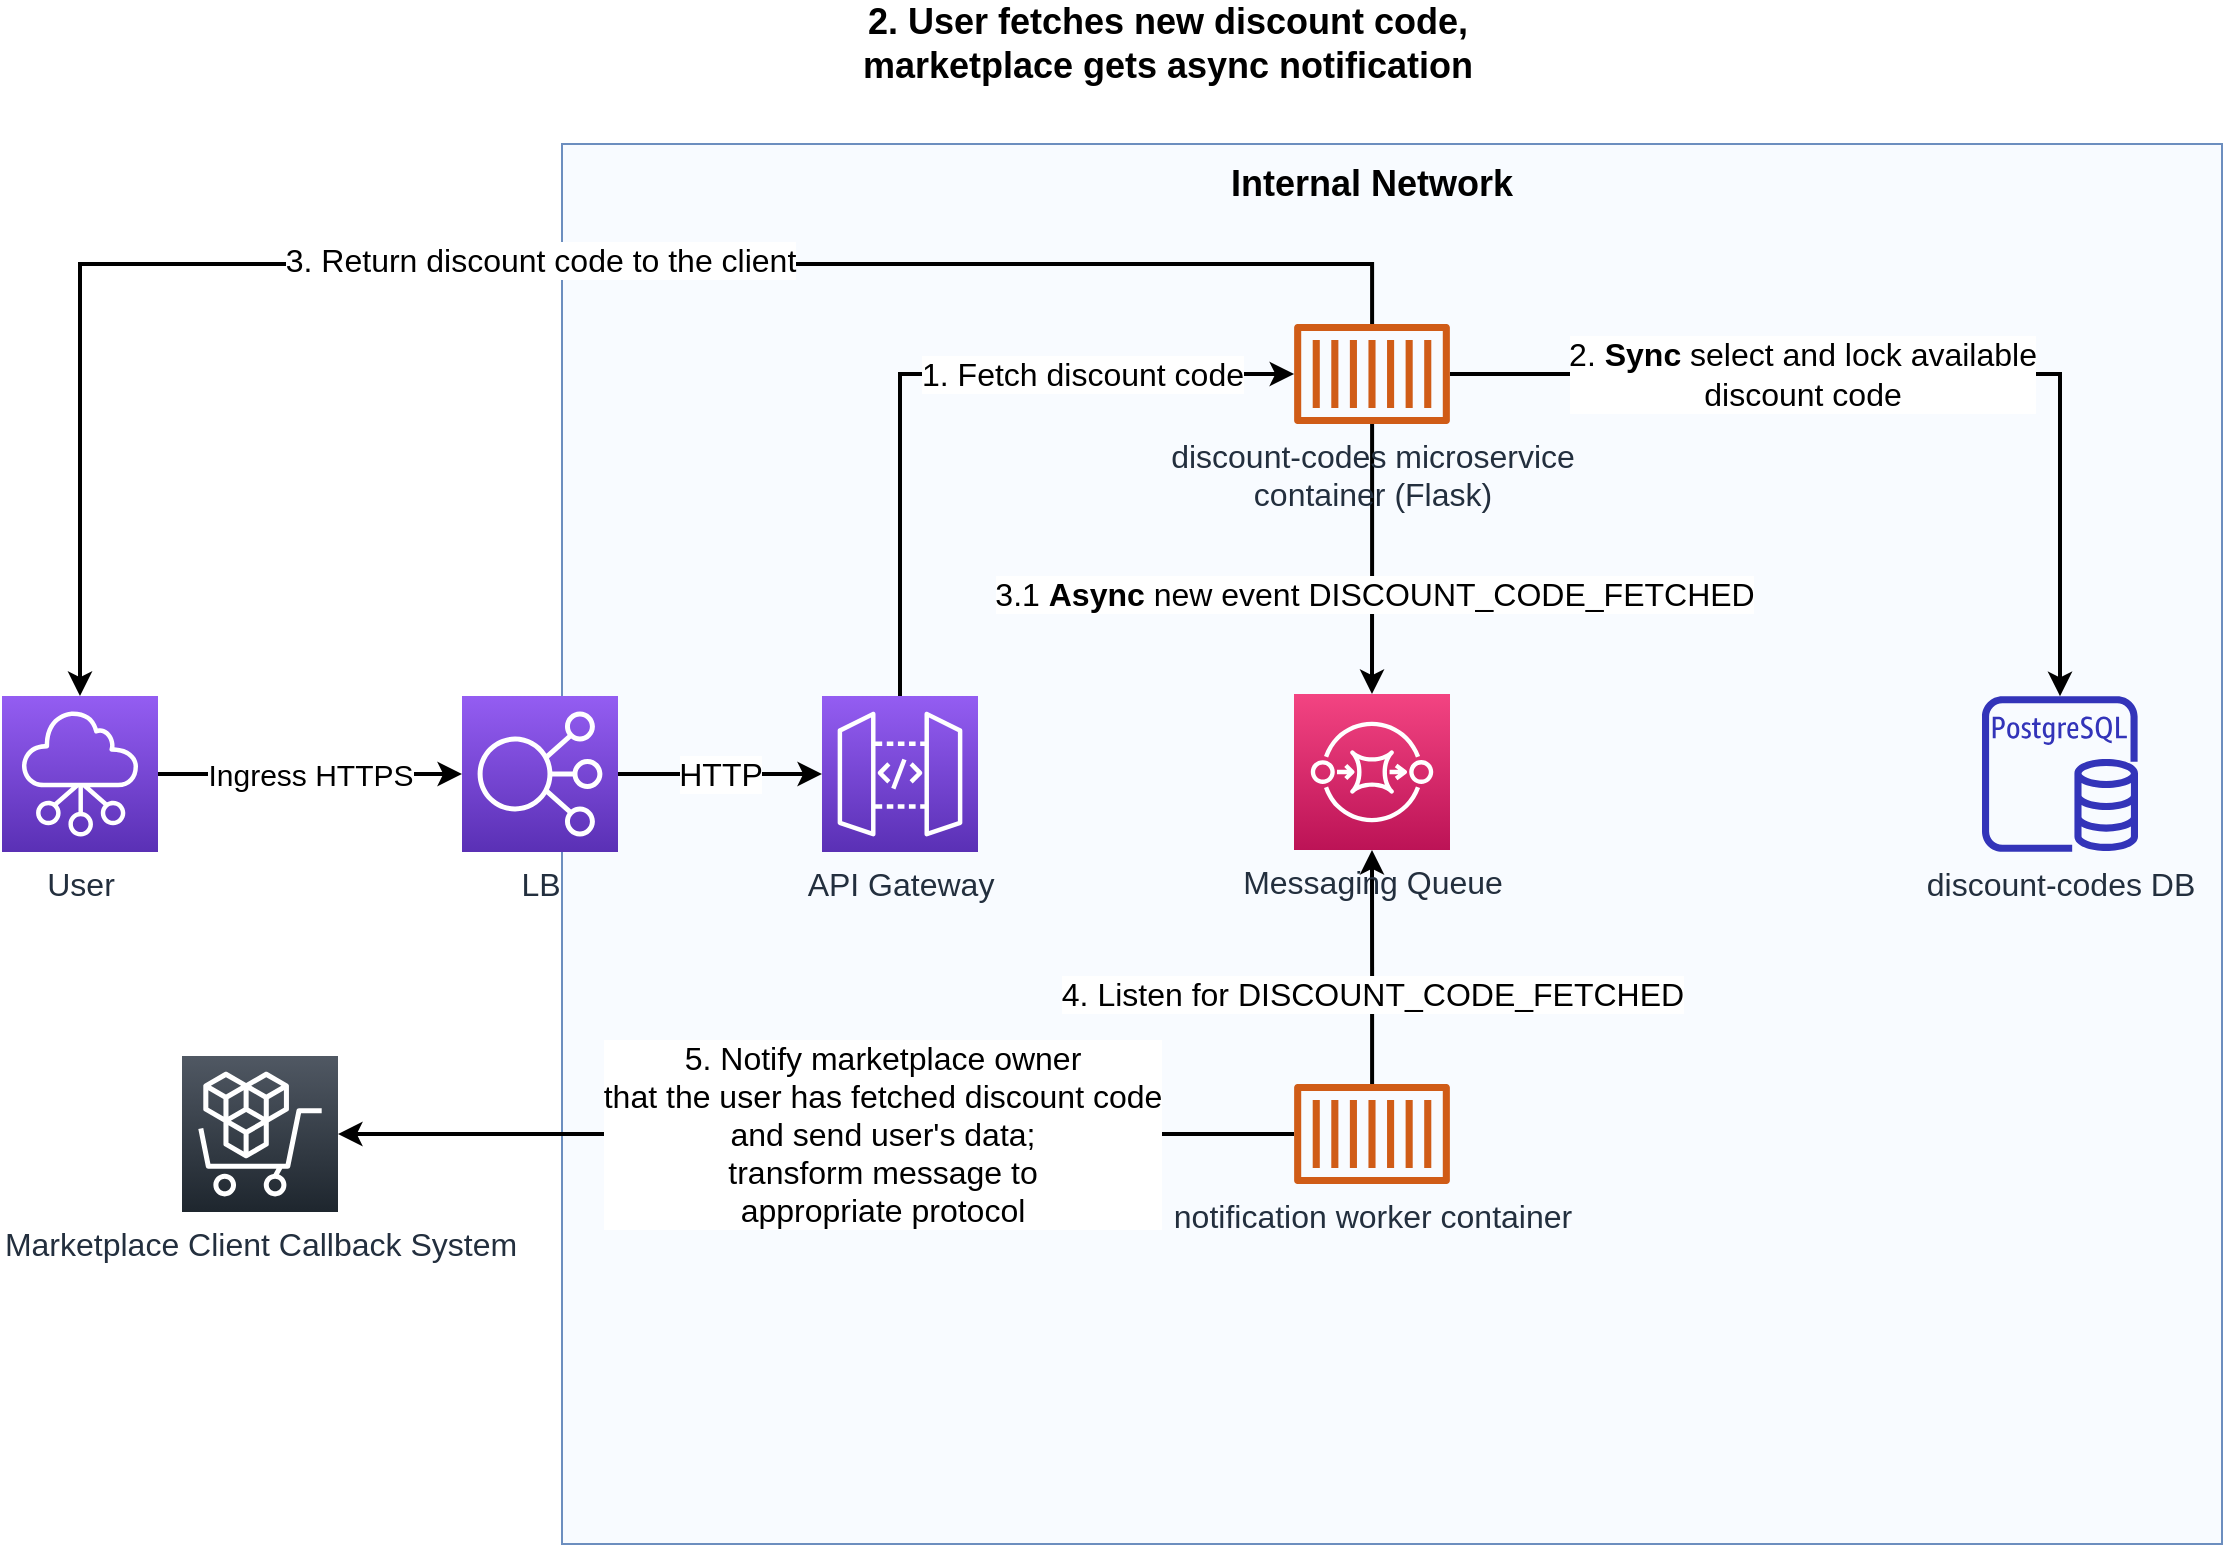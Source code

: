 <mxfile version="14.6.13" type="device"><diagram id="8v5F3ph7WVBtLIJj3nj5" name="Page-1"><mxGraphModel dx="1550" dy="895" grid="1" gridSize="10" guides="1" tooltips="1" connect="1" arrows="1" fold="1" page="1" pageScale="1" pageWidth="1169" pageHeight="827" math="0" shadow="0"><root><mxCell id="0"/><mxCell id="1" parent="0"/><mxCell id="0HoKelpQYjPxg6-VdLwy-9" value="" style="whiteSpace=wrap;html=1;fillColor=#dae8fc;strokeColor=#6c8ebf;fillOpacity=20;imageAspect=0;" parent="1" vertex="1"><mxGeometry x="320" y="100" width="830" height="700" as="geometry"/></mxCell><mxCell id="0HoKelpQYjPxg6-VdLwy-38" style="edgeStyle=orthogonalEdgeStyle;rounded=0;orthogonalLoop=1;jettySize=auto;html=1;entryX=0.5;entryY=1;entryDx=0;entryDy=0;entryPerimeter=0;fontSize=16;strokeWidth=2;" parent="1" source="0HoKelpQYjPxg6-VdLwy-32" target="0HoKelpQYjPxg6-VdLwy-29" edge="1"><mxGeometry relative="1" as="geometry"/></mxCell><mxCell id="0HoKelpQYjPxg6-VdLwy-40" value="4. Listen for DISCOUNT_CODE_FETCHED" style="edgeLabel;html=1;align=center;verticalAlign=middle;resizable=0;points=[];fontSize=16;" parent="0HoKelpQYjPxg6-VdLwy-38" vertex="1" connectable="0"><mxGeometry x="-0.224" y="1" relative="1" as="geometry"><mxPoint x="1" as="offset"/></mxGeometry></mxCell><mxCell id="0HoKelpQYjPxg6-VdLwy-18" style="edgeStyle=orthogonalEdgeStyle;rounded=0;orthogonalLoop=1;jettySize=auto;html=1;fontSize=16;strokeWidth=2;" parent="1" source="0HoKelpQYjPxg6-VdLwy-1" target="0HoKelpQYjPxg6-VdLwy-7" edge="1"><mxGeometry relative="1" as="geometry"><Array as="points"><mxPoint x="489" y="215"/></Array></mxGeometry></mxCell><mxCell id="0HoKelpQYjPxg6-VdLwy-26" value="1. Fetch discount code" style="edgeLabel;html=1;align=center;verticalAlign=middle;resizable=0;points=[];fontSize=16;" parent="0HoKelpQYjPxg6-VdLwy-18" vertex="1" connectable="0"><mxGeometry x="-0.277" relative="1" as="geometry"><mxPoint x="91" y="-32" as="offset"/></mxGeometry></mxCell><mxCell id="0HoKelpQYjPxg6-VdLwy-1" value="&lt;font style=&quot;font-size: 16px&quot;&gt;API Gateway&lt;/font&gt;" style="points=[[0,0,0],[0.25,0,0],[0.5,0,0],[0.75,0,0],[1,0,0],[0,1,0],[0.25,1,0],[0.5,1,0],[0.75,1,0],[1,1,0],[0,0.25,0],[0,0.5,0],[0,0.75,0],[1,0.25,0],[1,0.5,0],[1,0.75,0]];outlineConnect=0;fontColor=#232F3E;gradientColor=#945DF2;gradientDirection=north;fillColor=#5A30B5;strokeColor=#ffffff;dashed=0;verticalLabelPosition=bottom;verticalAlign=top;align=center;html=1;fontSize=12;fontStyle=0;aspect=fixed;shape=mxgraph.aws4.resourceIcon;resIcon=mxgraph.aws4.api_gateway;" parent="1" vertex="1"><mxGeometry x="450" y="376" width="78" height="78" as="geometry"/></mxCell><mxCell id="0HoKelpQYjPxg6-VdLwy-13" value="&lt;font style=&quot;font-size: 16px&quot;&gt;HTTP&lt;/font&gt;" style="edgeStyle=orthogonalEdgeStyle;rounded=0;orthogonalLoop=1;jettySize=auto;html=1;strokeWidth=2;" parent="1" source="0HoKelpQYjPxg6-VdLwy-2" target="0HoKelpQYjPxg6-VdLwy-1" edge="1"><mxGeometry relative="1" as="geometry"/></mxCell><mxCell id="0HoKelpQYjPxg6-VdLwy-2" value="&lt;font style=&quot;font-size: 16px&quot;&gt;LB&lt;/font&gt;" style="points=[[0,0,0],[0.25,0,0],[0.5,0,0],[0.75,0,0],[1,0,0],[0,1,0],[0.25,1,0],[0.5,1,0],[0.75,1,0],[1,1,0],[0,0.25,0],[0,0.5,0],[0,0.75,0],[1,0.25,0],[1,0.5,0],[1,0.75,0]];outlineConnect=0;fontColor=#232F3E;gradientColor=#945DF2;gradientDirection=north;fillColor=#5A30B5;strokeColor=#ffffff;dashed=0;verticalLabelPosition=bottom;verticalAlign=top;align=center;html=1;fontSize=12;fontStyle=0;aspect=fixed;shape=mxgraph.aws4.resourceIcon;resIcon=mxgraph.aws4.elastic_load_balancing;" parent="1" vertex="1"><mxGeometry x="270" y="376" width="78" height="78" as="geometry"/></mxCell><mxCell id="0HoKelpQYjPxg6-VdLwy-5" value="&lt;font style=&quot;font-size: 16px&quot;&gt;discount-codes DB&lt;/font&gt;" style="outlineConnect=0;fontColor=#232F3E;gradientColor=none;fillColor=#3334B9;strokeColor=none;dashed=0;verticalLabelPosition=bottom;verticalAlign=top;align=center;html=1;fontSize=12;fontStyle=0;aspect=fixed;pointerEvents=1;shape=mxgraph.aws4.rds_postgresql_instance;" parent="1" vertex="1"><mxGeometry x="1030" y="376" width="78" height="78" as="geometry"/></mxCell><mxCell id="0HoKelpQYjPxg6-VdLwy-23" style="edgeStyle=orthogonalEdgeStyle;rounded=0;orthogonalLoop=1;jettySize=auto;html=1;fontSize=16;strokeWidth=2;" parent="1" source="0HoKelpQYjPxg6-VdLwy-7" target="0HoKelpQYjPxg6-VdLwy-5" edge="1"><mxGeometry relative="1" as="geometry"/></mxCell><mxCell id="0HoKelpQYjPxg6-VdLwy-27" value="2. &lt;b&gt;Sync &lt;/b&gt;select and lock available&lt;br&gt;discount code" style="edgeLabel;html=1;align=center;verticalAlign=middle;resizable=0;points=[];fontSize=16;" parent="0HoKelpQYjPxg6-VdLwy-23" vertex="1" connectable="0"><mxGeometry x="-0.207" relative="1" as="geometry"><mxPoint x="-9" as="offset"/></mxGeometry></mxCell><mxCell id="0HoKelpQYjPxg6-VdLwy-33" value="" style="edgeStyle=orthogonalEdgeStyle;rounded=0;orthogonalLoop=1;jettySize=auto;html=1;fontSize=16;strokeWidth=2;" parent="1" source="0HoKelpQYjPxg6-VdLwy-7" target="0HoKelpQYjPxg6-VdLwy-29" edge="1"><mxGeometry relative="1" as="geometry"/></mxCell><mxCell id="0HoKelpQYjPxg6-VdLwy-34" value="3.1&amp;nbsp;&lt;b&gt;Async &lt;/b&gt;new event DISCOUNT_CODE_FETCHED" style="edgeLabel;html=1;align=center;verticalAlign=middle;resizable=0;points=[];fontSize=16;" parent="0HoKelpQYjPxg6-VdLwy-33" vertex="1" connectable="0"><mxGeometry x="0.249" y="1" relative="1" as="geometry"><mxPoint as="offset"/></mxGeometry></mxCell><mxCell id="0HoKelpQYjPxg6-VdLwy-12" value="&lt;font style=&quot;font-size: 15px&quot;&gt;Ingress HTTPS&lt;/font&gt;" style="edgeStyle=orthogonalEdgeStyle;rounded=0;orthogonalLoop=1;jettySize=auto;html=1;strokeWidth=2;" parent="1" source="0HoKelpQYjPxg6-VdLwy-8" target="0HoKelpQYjPxg6-VdLwy-2" edge="1"><mxGeometry relative="1" as="geometry"/></mxCell><mxCell id="0HoKelpQYjPxg6-VdLwy-8" value="&lt;font style=&quot;font-size: 16px&quot;&gt;User&lt;br&gt;&lt;/font&gt;" style="points=[[0,0,0],[0.25,0,0],[0.5,0,0],[0.75,0,0],[1,0,0],[0,1,0],[0.25,1,0],[0.5,1,0],[0.75,1,0],[1,1,0],[0,0.25,0],[0,0.5,0],[0,0.75,0],[1,0.25,0],[1,0.5,0],[1,0.75,0]];outlineConnect=0;fontColor=#232F3E;gradientColor=#945DF2;gradientDirection=north;fillColor=#5A30B5;strokeColor=#ffffff;dashed=0;verticalLabelPosition=bottom;verticalAlign=top;align=center;html=1;fontSize=12;fontStyle=0;aspect=fixed;shape=mxgraph.aws4.resourceIcon;resIcon=mxgraph.aws4.networking_and_content_delivery;" parent="1" vertex="1"><mxGeometry x="40" y="376" width="78" height="78" as="geometry"/></mxCell><mxCell id="0HoKelpQYjPxg6-VdLwy-11" value="&lt;b&gt;&lt;font style=&quot;font-size: 18px&quot;&gt;Internal Network&lt;/font&gt;&lt;/b&gt;" style="text;html=1;strokeColor=none;fillColor=none;align=center;verticalAlign=middle;whiteSpace=wrap;rounded=0;" parent="1" vertex="1"><mxGeometry x="630" y="100" width="190" height="40" as="geometry"/></mxCell><mxCell id="0HoKelpQYjPxg6-VdLwy-24" value="&lt;span style=&quot;font-size: 18px&quot;&gt;&lt;b&gt;2. User fetches new discount code,&lt;br&gt;marketplace gets async notification&lt;br&gt;&lt;/b&gt;&lt;/span&gt;" style="text;html=1;strokeColor=none;fillColor=none;align=center;verticalAlign=middle;whiteSpace=wrap;rounded=0;" parent="1" vertex="1"><mxGeometry x="348" y="30" width="550" height="40" as="geometry"/></mxCell><mxCell id="0HoKelpQYjPxg6-VdLwy-42" style="edgeStyle=orthogonalEdgeStyle;rounded=0;orthogonalLoop=1;jettySize=auto;html=1;entryX=1;entryY=0.5;entryDx=0;entryDy=0;entryPerimeter=0;fontSize=16;strokeWidth=2;" parent="1" source="0HoKelpQYjPxg6-VdLwy-32" target="0HoKelpQYjPxg6-VdLwy-41" edge="1"><mxGeometry relative="1" as="geometry"/></mxCell><mxCell id="0HoKelpQYjPxg6-VdLwy-43" value="5. Notify marketplace owner&lt;br&gt;that the user has fetched discount code&lt;br&gt;and send user's data;&lt;br&gt;transform message to&lt;br&gt;appropriate protocol" style="edgeLabel;html=1;align=center;verticalAlign=middle;resizable=0;points=[];fontSize=16;" parent="0HoKelpQYjPxg6-VdLwy-42" vertex="1" connectable="0"><mxGeometry x="0.064" y="2" relative="1" as="geometry"><mxPoint x="48" y="-2" as="offset"/></mxGeometry></mxCell><mxCell id="0HoKelpQYjPxg6-VdLwy-32" value="&lt;font style=&quot;font-size: 16px&quot;&gt;notification worker container&lt;/font&gt;" style="outlineConnect=0;fontColor=#232F3E;gradientColor=none;fillColor=#D05C17;strokeColor=none;dashed=0;verticalLabelPosition=bottom;verticalAlign=top;align=center;html=1;fontSize=12;fontStyle=0;aspect=fixed;pointerEvents=1;shape=mxgraph.aws4.container_1;" parent="1" vertex="1"><mxGeometry x="686" y="570" width="78" height="50" as="geometry"/></mxCell><mxCell id="0HoKelpQYjPxg6-VdLwy-29" value="&lt;font style=&quot;font-size: 16px&quot;&gt;Messaging Queue&lt;/font&gt;" style="points=[[0,0,0],[0.25,0,0],[0.5,0,0],[0.75,0,0],[1,0,0],[0,1,0],[0.25,1,0],[0.5,1,0],[0.75,1,0],[1,1,0],[0,0.25,0],[0,0.5,0],[0,0.75,0],[1,0.25,0],[1,0.5,0],[1,0.75,0]];outlineConnect=0;fontColor=#232F3E;gradientColor=#F34482;gradientDirection=north;fillColor=#BC1356;strokeColor=#ffffff;dashed=0;verticalLabelPosition=bottom;verticalAlign=top;align=center;html=1;fontSize=12;fontStyle=0;aspect=fixed;shape=mxgraph.aws4.resourceIcon;resIcon=mxgraph.aws4.sqs;" parent="1" vertex="1"><mxGeometry x="686" y="375" width="78" height="78" as="geometry"/></mxCell><mxCell id="0HoKelpQYjPxg6-VdLwy-45" style="edgeStyle=orthogonalEdgeStyle;rounded=0;orthogonalLoop=1;jettySize=auto;html=1;fontSize=16;strokeWidth=2;" parent="1" source="0HoKelpQYjPxg6-VdLwy-7" target="0HoKelpQYjPxg6-VdLwy-8" edge="1"><mxGeometry relative="1" as="geometry"><Array as="points"><mxPoint x="725" y="160"/><mxPoint x="79" y="160"/></Array></mxGeometry></mxCell><mxCell id="0HoKelpQYjPxg6-VdLwy-46" value="3. Return discount code to the client" style="edgeLabel;html=1;align=center;verticalAlign=middle;resizable=0;points=[];fontSize=16;" parent="0HoKelpQYjPxg6-VdLwy-45" vertex="1" connectable="0"><mxGeometry x="0.151" y="-2" relative="1" as="geometry"><mxPoint x="67" as="offset"/></mxGeometry></mxCell><mxCell id="0HoKelpQYjPxg6-VdLwy-7" value="&lt;font style=&quot;font-size: 16px&quot;&gt;discount-codes microservice&lt;br&gt;container (Flask)&lt;/font&gt;" style="outlineConnect=0;fontColor=#232F3E;gradientColor=none;fillColor=#D05C17;strokeColor=none;dashed=0;verticalLabelPosition=bottom;verticalAlign=top;align=center;html=1;fontSize=12;fontStyle=0;aspect=fixed;pointerEvents=1;shape=mxgraph.aws4.container_1;" parent="1" vertex="1"><mxGeometry x="686" y="190" width="78" height="50" as="geometry"/></mxCell><mxCell id="0HoKelpQYjPxg6-VdLwy-41" value="&lt;font style=&quot;font-size: 16px&quot;&gt;Marketplace Client Callback System&lt;br&gt;&lt;/font&gt;" style="points=[[0,0,0],[0.25,0,0],[0.5,0,0],[0.75,0,0],[1,0,0],[0,1,0],[0.25,1,0],[0.5,1,0],[0.75,1,0],[1,1,0],[0,0.25,0],[0,0.5,0],[0,0.75,0],[1,0.25,0],[1,0.5,0],[1,0.75,0]];gradientDirection=north;outlineConnect=0;fontColor=#232F3E;gradientColor=#505863;fillColor=#1E262E;strokeColor=#ffffff;dashed=0;verticalLabelPosition=bottom;verticalAlign=top;align=center;html=1;fontSize=12;fontStyle=0;aspect=fixed;shape=mxgraph.aws4.resourceIcon;resIcon=mxgraph.aws4.marketplace;" parent="1" vertex="1"><mxGeometry x="130" y="556" width="78" height="78" as="geometry"/></mxCell></root></mxGraphModel></diagram></mxfile>
